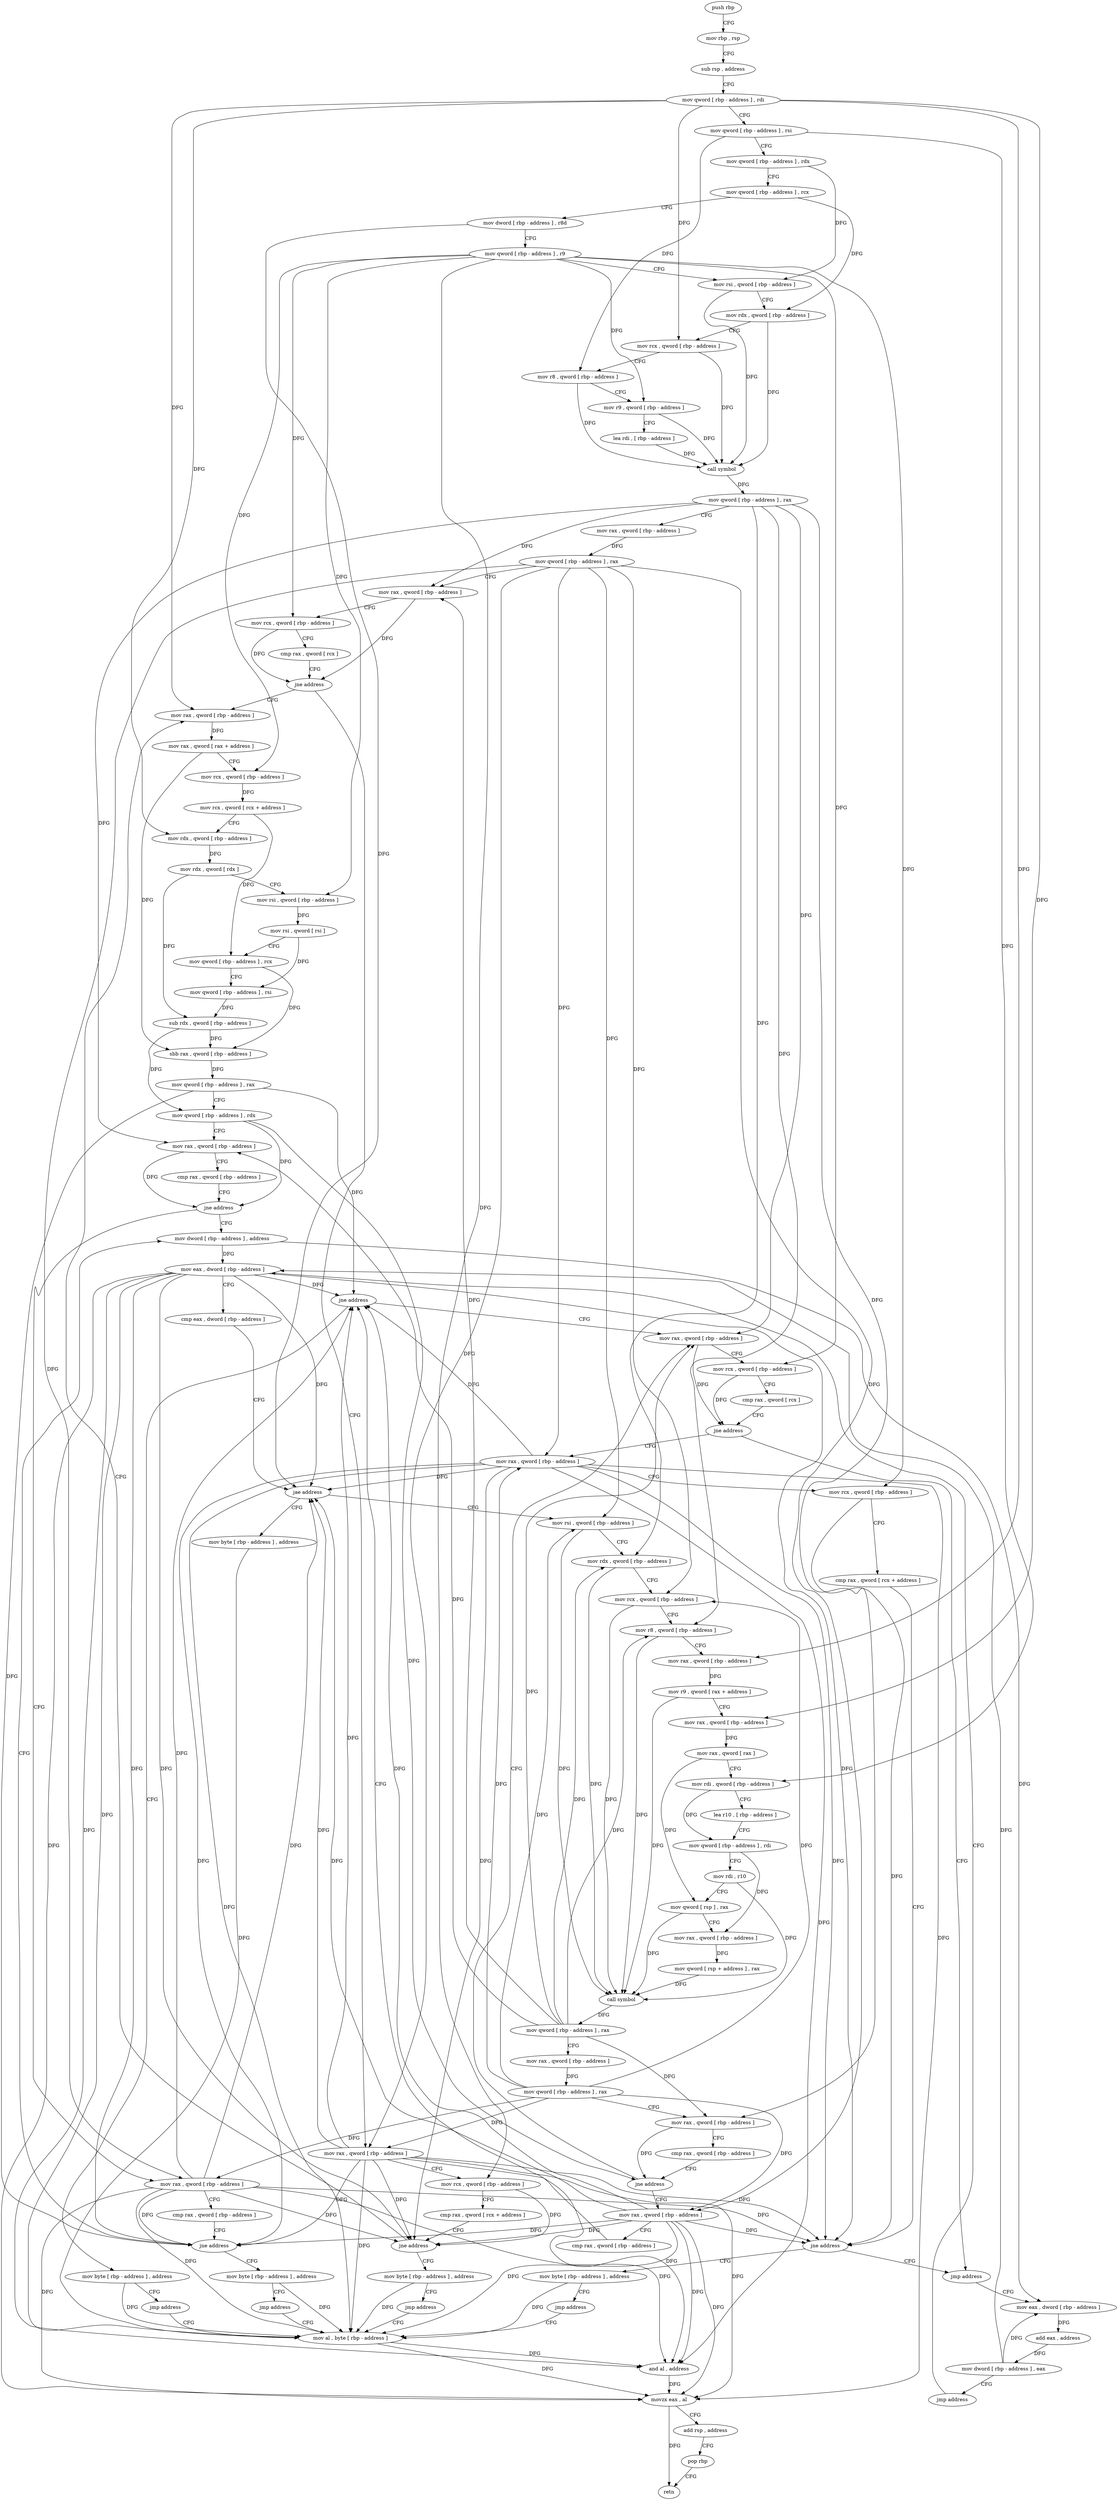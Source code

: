 digraph "func" {
"4219232" [label = "push rbp" ]
"4219233" [label = "mov rbp , rsp" ]
"4219236" [label = "sub rsp , address" ]
"4219243" [label = "mov qword [ rbp - address ] , rdi" ]
"4219247" [label = "mov qword [ rbp - address ] , rsi" ]
"4219251" [label = "mov qword [ rbp - address ] , rdx" ]
"4219255" [label = "mov qword [ rbp - address ] , rcx" ]
"4219259" [label = "mov dword [ rbp - address ] , r8d" ]
"4219263" [label = "mov qword [ rbp - address ] , r9" ]
"4219267" [label = "mov rsi , qword [ rbp - address ]" ]
"4219271" [label = "mov rdx , qword [ rbp - address ]" ]
"4219275" [label = "mov rcx , qword [ rbp - address ]" ]
"4219279" [label = "mov r8 , qword [ rbp - address ]" ]
"4219283" [label = "mov r9 , qword [ rbp - address ]" ]
"4219287" [label = "lea rdi , [ rbp - address ]" ]
"4219291" [label = "call symbol" ]
"4219296" [label = "mov qword [ rbp - address ] , rax" ]
"4219300" [label = "mov rax , qword [ rbp - address ]" ]
"4219304" [label = "mov qword [ rbp - address ] , rax" ]
"4219308" [label = "mov rax , qword [ rbp - address ]" ]
"4219312" [label = "mov rcx , qword [ rbp - address ]" ]
"4219316" [label = "cmp rax , qword [ rcx ]" ]
"4219319" [label = "jne address" ]
"4219352" [label = "mov rax , qword [ rbp - address ]" ]
"4219325" [label = "mov rax , qword [ rbp - address ]" ]
"4219356" [label = "mov rax , qword [ rax + address ]" ]
"4219360" [label = "mov rcx , qword [ rbp - address ]" ]
"4219364" [label = "mov rcx , qword [ rcx + address ]" ]
"4219368" [label = "mov rdx , qword [ rbp - address ]" ]
"4219372" [label = "mov rdx , qword [ rdx ]" ]
"4219375" [label = "mov rsi , qword [ rbp - address ]" ]
"4219379" [label = "mov rsi , qword [ rsi ]" ]
"4219382" [label = "mov qword [ rbp - address ] , rcx" ]
"4219386" [label = "mov qword [ rbp - address ] , rsi" ]
"4219390" [label = "sub rdx , qword [ rbp - address ]" ]
"4219394" [label = "sbb rax , qword [ rbp - address ]" ]
"4219398" [label = "mov qword [ rbp - address ] , rax" ]
"4219402" [label = "mov qword [ rbp - address ] , rdx" ]
"4219406" [label = "mov rax , qword [ rbp - address ]" ]
"4219410" [label = "cmp rax , qword [ rbp - address ]" ]
"4219414" [label = "jne address" ]
"4219443" [label = "mov dword [ rbp - address ] , address" ]
"4219420" [label = "mov rax , qword [ rbp - address ]" ]
"4219329" [label = "mov rcx , qword [ rbp - address ]" ]
"4219333" [label = "cmp rax , qword [ rcx + address ]" ]
"4219337" [label = "jne address" ]
"4219343" [label = "mov byte [ rbp - address ] , address" ]
"4219450" [label = "mov eax , dword [ rbp - address ]" ]
"4219424" [label = "cmp rax , qword [ rbp - address ]" ]
"4219428" [label = "jne address" ]
"4219434" [label = "mov byte [ rbp - address ] , address" ]
"4219347" [label = "jmp address" ]
"4219642" [label = "mov al , byte [ rbp - address ]" ]
"4219638" [label = "mov byte [ rbp - address ] , address" ]
"4219462" [label = "mov rsi , qword [ rbp - address ]" ]
"4219466" [label = "mov rdx , qword [ rbp - address ]" ]
"4219470" [label = "mov rcx , qword [ rbp - address ]" ]
"4219474" [label = "mov r8 , qword [ rbp - address ]" ]
"4219478" [label = "mov rax , qword [ rbp - address ]" ]
"4219482" [label = "mov r9 , qword [ rax + address ]" ]
"4219486" [label = "mov rax , qword [ rbp - address ]" ]
"4219490" [label = "mov rax , qword [ rax ]" ]
"4219493" [label = "mov rdi , qword [ rbp - address ]" ]
"4219497" [label = "lea r10 , [ rbp - address ]" ]
"4219501" [label = "mov qword [ rbp - address ] , rdi" ]
"4219505" [label = "mov rdi , r10" ]
"4219508" [label = "mov qword [ rsp ] , rax" ]
"4219512" [label = "mov rax , qword [ rbp - address ]" ]
"4219516" [label = "mov qword [ rsp + address ] , rax" ]
"4219521" [label = "call symbol" ]
"4219526" [label = "mov qword [ rbp - address ] , rax" ]
"4219530" [label = "mov rax , qword [ rbp - address ]" ]
"4219534" [label = "mov qword [ rbp - address ] , rax" ]
"4219538" [label = "mov rax , qword [ rbp - address ]" ]
"4219542" [label = "cmp rax , qword [ rbp - address ]" ]
"4219546" [label = "jne address" ]
"4219575" [label = "mov rax , qword [ rbp - address ]" ]
"4219552" [label = "mov rax , qword [ rbp - address ]" ]
"4219438" [label = "jmp address" ]
"4219645" [label = "and al , address" ]
"4219647" [label = "movzx eax , al" ]
"4219650" [label = "add rsp , address" ]
"4219657" [label = "pop rbp" ]
"4219658" [label = "retn" ]
"4219579" [label = "mov rcx , qword [ rbp - address ]" ]
"4219583" [label = "cmp rax , qword [ rcx ]" ]
"4219586" [label = "jne address" ]
"4219619" [label = "jmp address" ]
"4219592" [label = "mov rax , qword [ rbp - address ]" ]
"4219556" [label = "cmp rax , qword [ rbp - address ]" ]
"4219560" [label = "jne address" ]
"4219566" [label = "mov byte [ rbp - address ] , address" ]
"4219624" [label = "mov eax , dword [ rbp - address ]" ]
"4219596" [label = "mov rcx , qword [ rbp - address ]" ]
"4219600" [label = "cmp rax , qword [ rcx + address ]" ]
"4219604" [label = "jne address" ]
"4219610" [label = "mov byte [ rbp - address ] , address" ]
"4219570" [label = "jmp address" ]
"4219627" [label = "add eax , address" ]
"4219630" [label = "mov dword [ rbp - address ] , eax" ]
"4219633" [label = "jmp address" ]
"4219614" [label = "jmp address" ]
"4219453" [label = "cmp eax , dword [ rbp - address ]" ]
"4219456" [label = "jae address" ]
"4219232" -> "4219233" [ label = "CFG" ]
"4219233" -> "4219236" [ label = "CFG" ]
"4219236" -> "4219243" [ label = "CFG" ]
"4219243" -> "4219247" [ label = "CFG" ]
"4219243" -> "4219275" [ label = "DFG" ]
"4219243" -> "4219352" [ label = "DFG" ]
"4219243" -> "4219368" [ label = "DFG" ]
"4219243" -> "4219478" [ label = "DFG" ]
"4219243" -> "4219486" [ label = "DFG" ]
"4219247" -> "4219251" [ label = "CFG" ]
"4219247" -> "4219279" [ label = "DFG" ]
"4219247" -> "4219493" [ label = "DFG" ]
"4219251" -> "4219255" [ label = "CFG" ]
"4219251" -> "4219267" [ label = "DFG" ]
"4219255" -> "4219259" [ label = "CFG" ]
"4219255" -> "4219271" [ label = "DFG" ]
"4219259" -> "4219263" [ label = "CFG" ]
"4219259" -> "4219456" [ label = "DFG" ]
"4219263" -> "4219267" [ label = "CFG" ]
"4219263" -> "4219283" [ label = "DFG" ]
"4219263" -> "4219312" [ label = "DFG" ]
"4219263" -> "4219360" [ label = "DFG" ]
"4219263" -> "4219375" [ label = "DFG" ]
"4219263" -> "4219329" [ label = "DFG" ]
"4219263" -> "4219579" [ label = "DFG" ]
"4219263" -> "4219596" [ label = "DFG" ]
"4219267" -> "4219271" [ label = "CFG" ]
"4219267" -> "4219291" [ label = "DFG" ]
"4219271" -> "4219275" [ label = "CFG" ]
"4219271" -> "4219291" [ label = "DFG" ]
"4219275" -> "4219279" [ label = "CFG" ]
"4219275" -> "4219291" [ label = "DFG" ]
"4219279" -> "4219283" [ label = "CFG" ]
"4219279" -> "4219291" [ label = "DFG" ]
"4219283" -> "4219287" [ label = "CFG" ]
"4219283" -> "4219291" [ label = "DFG" ]
"4219287" -> "4219291" [ label = "DFG" ]
"4219291" -> "4219296" [ label = "DFG" ]
"4219296" -> "4219300" [ label = "CFG" ]
"4219296" -> "4219308" [ label = "DFG" ]
"4219296" -> "4219406" [ label = "DFG" ]
"4219296" -> "4219466" [ label = "DFG" ]
"4219296" -> "4219474" [ label = "DFG" ]
"4219296" -> "4219538" [ label = "DFG" ]
"4219296" -> "4219575" [ label = "DFG" ]
"4219300" -> "4219304" [ label = "DFG" ]
"4219304" -> "4219308" [ label = "CFG" ]
"4219304" -> "4219325" [ label = "DFG" ]
"4219304" -> "4219420" [ label = "DFG" ]
"4219304" -> "4219462" [ label = "DFG" ]
"4219304" -> "4219470" [ label = "DFG" ]
"4219304" -> "4219552" [ label = "DFG" ]
"4219304" -> "4219592" [ label = "DFG" ]
"4219308" -> "4219312" [ label = "CFG" ]
"4219308" -> "4219319" [ label = "DFG" ]
"4219312" -> "4219316" [ label = "CFG" ]
"4219312" -> "4219319" [ label = "DFG" ]
"4219316" -> "4219319" [ label = "CFG" ]
"4219319" -> "4219352" [ label = "CFG" ]
"4219319" -> "4219325" [ label = "CFG" ]
"4219352" -> "4219356" [ label = "DFG" ]
"4219325" -> "4219329" [ label = "CFG" ]
"4219325" -> "4219337" [ label = "DFG" ]
"4219325" -> "4219428" [ label = "DFG" ]
"4219325" -> "4219456" [ label = "DFG" ]
"4219325" -> "4219642" [ label = "DFG" ]
"4219325" -> "4219645" [ label = "DFG" ]
"4219325" -> "4219647" [ label = "DFG" ]
"4219325" -> "4219560" [ label = "DFG" ]
"4219325" -> "4219604" [ label = "DFG" ]
"4219356" -> "4219360" [ label = "CFG" ]
"4219356" -> "4219394" [ label = "DFG" ]
"4219360" -> "4219364" [ label = "DFG" ]
"4219364" -> "4219368" [ label = "CFG" ]
"4219364" -> "4219382" [ label = "DFG" ]
"4219368" -> "4219372" [ label = "DFG" ]
"4219372" -> "4219375" [ label = "CFG" ]
"4219372" -> "4219390" [ label = "DFG" ]
"4219375" -> "4219379" [ label = "DFG" ]
"4219379" -> "4219382" [ label = "CFG" ]
"4219379" -> "4219386" [ label = "DFG" ]
"4219382" -> "4219386" [ label = "CFG" ]
"4219382" -> "4219394" [ label = "DFG" ]
"4219386" -> "4219390" [ label = "DFG" ]
"4219390" -> "4219394" [ label = "DFG" ]
"4219390" -> "4219402" [ label = "DFG" ]
"4219394" -> "4219398" [ label = "DFG" ]
"4219398" -> "4219402" [ label = "CFG" ]
"4219398" -> "4219428" [ label = "DFG" ]
"4219398" -> "4219560" [ label = "DFG" ]
"4219402" -> "4219406" [ label = "CFG" ]
"4219402" -> "4219414" [ label = "DFG" ]
"4219402" -> "4219546" [ label = "DFG" ]
"4219406" -> "4219410" [ label = "CFG" ]
"4219406" -> "4219414" [ label = "DFG" ]
"4219410" -> "4219414" [ label = "CFG" ]
"4219414" -> "4219443" [ label = "CFG" ]
"4219414" -> "4219420" [ label = "CFG" ]
"4219443" -> "4219450" [ label = "DFG" ]
"4219443" -> "4219624" [ label = "DFG" ]
"4219420" -> "4219424" [ label = "CFG" ]
"4219420" -> "4219337" [ label = "DFG" ]
"4219420" -> "4219428" [ label = "DFG" ]
"4219420" -> "4219456" [ label = "DFG" ]
"4219420" -> "4219642" [ label = "DFG" ]
"4219420" -> "4219645" [ label = "DFG" ]
"4219420" -> "4219647" [ label = "DFG" ]
"4219420" -> "4219560" [ label = "DFG" ]
"4219420" -> "4219604" [ label = "DFG" ]
"4219329" -> "4219333" [ label = "CFG" ]
"4219329" -> "4219337" [ label = "DFG" ]
"4219333" -> "4219337" [ label = "CFG" ]
"4219337" -> "4219352" [ label = "CFG" ]
"4219337" -> "4219343" [ label = "CFG" ]
"4219343" -> "4219347" [ label = "CFG" ]
"4219343" -> "4219642" [ label = "DFG" ]
"4219450" -> "4219453" [ label = "CFG" ]
"4219450" -> "4219337" [ label = "DFG" ]
"4219450" -> "4219428" [ label = "DFG" ]
"4219450" -> "4219456" [ label = "DFG" ]
"4219450" -> "4219642" [ label = "DFG" ]
"4219450" -> "4219645" [ label = "DFG" ]
"4219450" -> "4219647" [ label = "DFG" ]
"4219450" -> "4219560" [ label = "DFG" ]
"4219450" -> "4219604" [ label = "DFG" ]
"4219424" -> "4219428" [ label = "CFG" ]
"4219428" -> "4219443" [ label = "CFG" ]
"4219428" -> "4219434" [ label = "CFG" ]
"4219434" -> "4219438" [ label = "CFG" ]
"4219434" -> "4219642" [ label = "DFG" ]
"4219347" -> "4219642" [ label = "CFG" ]
"4219642" -> "4219645" [ label = "DFG" ]
"4219642" -> "4219647" [ label = "DFG" ]
"4219638" -> "4219642" [ label = "DFG" ]
"4219462" -> "4219466" [ label = "CFG" ]
"4219462" -> "4219521" [ label = "DFG" ]
"4219466" -> "4219470" [ label = "CFG" ]
"4219466" -> "4219521" [ label = "DFG" ]
"4219470" -> "4219474" [ label = "CFG" ]
"4219470" -> "4219521" [ label = "DFG" ]
"4219474" -> "4219478" [ label = "CFG" ]
"4219474" -> "4219521" [ label = "DFG" ]
"4219478" -> "4219482" [ label = "DFG" ]
"4219482" -> "4219486" [ label = "CFG" ]
"4219482" -> "4219521" [ label = "DFG" ]
"4219486" -> "4219490" [ label = "DFG" ]
"4219490" -> "4219493" [ label = "CFG" ]
"4219490" -> "4219508" [ label = "DFG" ]
"4219493" -> "4219497" [ label = "CFG" ]
"4219493" -> "4219501" [ label = "DFG" ]
"4219497" -> "4219501" [ label = "CFG" ]
"4219501" -> "4219505" [ label = "CFG" ]
"4219501" -> "4219512" [ label = "DFG" ]
"4219505" -> "4219508" [ label = "CFG" ]
"4219505" -> "4219521" [ label = "DFG" ]
"4219508" -> "4219512" [ label = "CFG" ]
"4219508" -> "4219521" [ label = "DFG" ]
"4219512" -> "4219516" [ label = "DFG" ]
"4219516" -> "4219521" [ label = "DFG" ]
"4219521" -> "4219526" [ label = "DFG" ]
"4219526" -> "4219530" [ label = "CFG" ]
"4219526" -> "4219308" [ label = "DFG" ]
"4219526" -> "4219406" [ label = "DFG" ]
"4219526" -> "4219466" [ label = "DFG" ]
"4219526" -> "4219474" [ label = "DFG" ]
"4219526" -> "4219538" [ label = "DFG" ]
"4219526" -> "4219575" [ label = "DFG" ]
"4219530" -> "4219534" [ label = "DFG" ]
"4219534" -> "4219538" [ label = "CFG" ]
"4219534" -> "4219325" [ label = "DFG" ]
"4219534" -> "4219420" [ label = "DFG" ]
"4219534" -> "4219462" [ label = "DFG" ]
"4219534" -> "4219470" [ label = "DFG" ]
"4219534" -> "4219552" [ label = "DFG" ]
"4219534" -> "4219592" [ label = "DFG" ]
"4219538" -> "4219542" [ label = "CFG" ]
"4219538" -> "4219546" [ label = "DFG" ]
"4219542" -> "4219546" [ label = "CFG" ]
"4219546" -> "4219575" [ label = "CFG" ]
"4219546" -> "4219552" [ label = "CFG" ]
"4219575" -> "4219579" [ label = "CFG" ]
"4219575" -> "4219586" [ label = "DFG" ]
"4219552" -> "4219556" [ label = "CFG" ]
"4219552" -> "4219645" [ label = "DFG" ]
"4219552" -> "4219647" [ label = "DFG" ]
"4219552" -> "4219337" [ label = "DFG" ]
"4219552" -> "4219428" [ label = "DFG" ]
"4219552" -> "4219456" [ label = "DFG" ]
"4219552" -> "4219642" [ label = "DFG" ]
"4219552" -> "4219560" [ label = "DFG" ]
"4219552" -> "4219604" [ label = "DFG" ]
"4219438" -> "4219642" [ label = "CFG" ]
"4219645" -> "4219647" [ label = "DFG" ]
"4219647" -> "4219650" [ label = "CFG" ]
"4219647" -> "4219658" [ label = "DFG" ]
"4219650" -> "4219657" [ label = "CFG" ]
"4219657" -> "4219658" [ label = "CFG" ]
"4219579" -> "4219583" [ label = "CFG" ]
"4219579" -> "4219586" [ label = "DFG" ]
"4219583" -> "4219586" [ label = "CFG" ]
"4219586" -> "4219619" [ label = "CFG" ]
"4219586" -> "4219592" [ label = "CFG" ]
"4219619" -> "4219624" [ label = "CFG" ]
"4219592" -> "4219596" [ label = "CFG" ]
"4219592" -> "4219645" [ label = "DFG" ]
"4219592" -> "4219647" [ label = "DFG" ]
"4219592" -> "4219337" [ label = "DFG" ]
"4219592" -> "4219428" [ label = "DFG" ]
"4219592" -> "4219456" [ label = "DFG" ]
"4219592" -> "4219642" [ label = "DFG" ]
"4219592" -> "4219560" [ label = "DFG" ]
"4219592" -> "4219604" [ label = "DFG" ]
"4219556" -> "4219560" [ label = "CFG" ]
"4219560" -> "4219575" [ label = "CFG" ]
"4219560" -> "4219566" [ label = "CFG" ]
"4219566" -> "4219570" [ label = "CFG" ]
"4219566" -> "4219642" [ label = "DFG" ]
"4219624" -> "4219627" [ label = "DFG" ]
"4219596" -> "4219600" [ label = "CFG" ]
"4219596" -> "4219604" [ label = "DFG" ]
"4219600" -> "4219604" [ label = "CFG" ]
"4219604" -> "4219619" [ label = "CFG" ]
"4219604" -> "4219610" [ label = "CFG" ]
"4219610" -> "4219614" [ label = "CFG" ]
"4219610" -> "4219642" [ label = "DFG" ]
"4219570" -> "4219642" [ label = "CFG" ]
"4219627" -> "4219630" [ label = "DFG" ]
"4219630" -> "4219633" [ label = "CFG" ]
"4219630" -> "4219450" [ label = "DFG" ]
"4219630" -> "4219624" [ label = "DFG" ]
"4219633" -> "4219450" [ label = "CFG" ]
"4219614" -> "4219642" [ label = "CFG" ]
"4219453" -> "4219456" [ label = "CFG" ]
"4219456" -> "4219638" [ label = "CFG" ]
"4219456" -> "4219462" [ label = "CFG" ]
}
